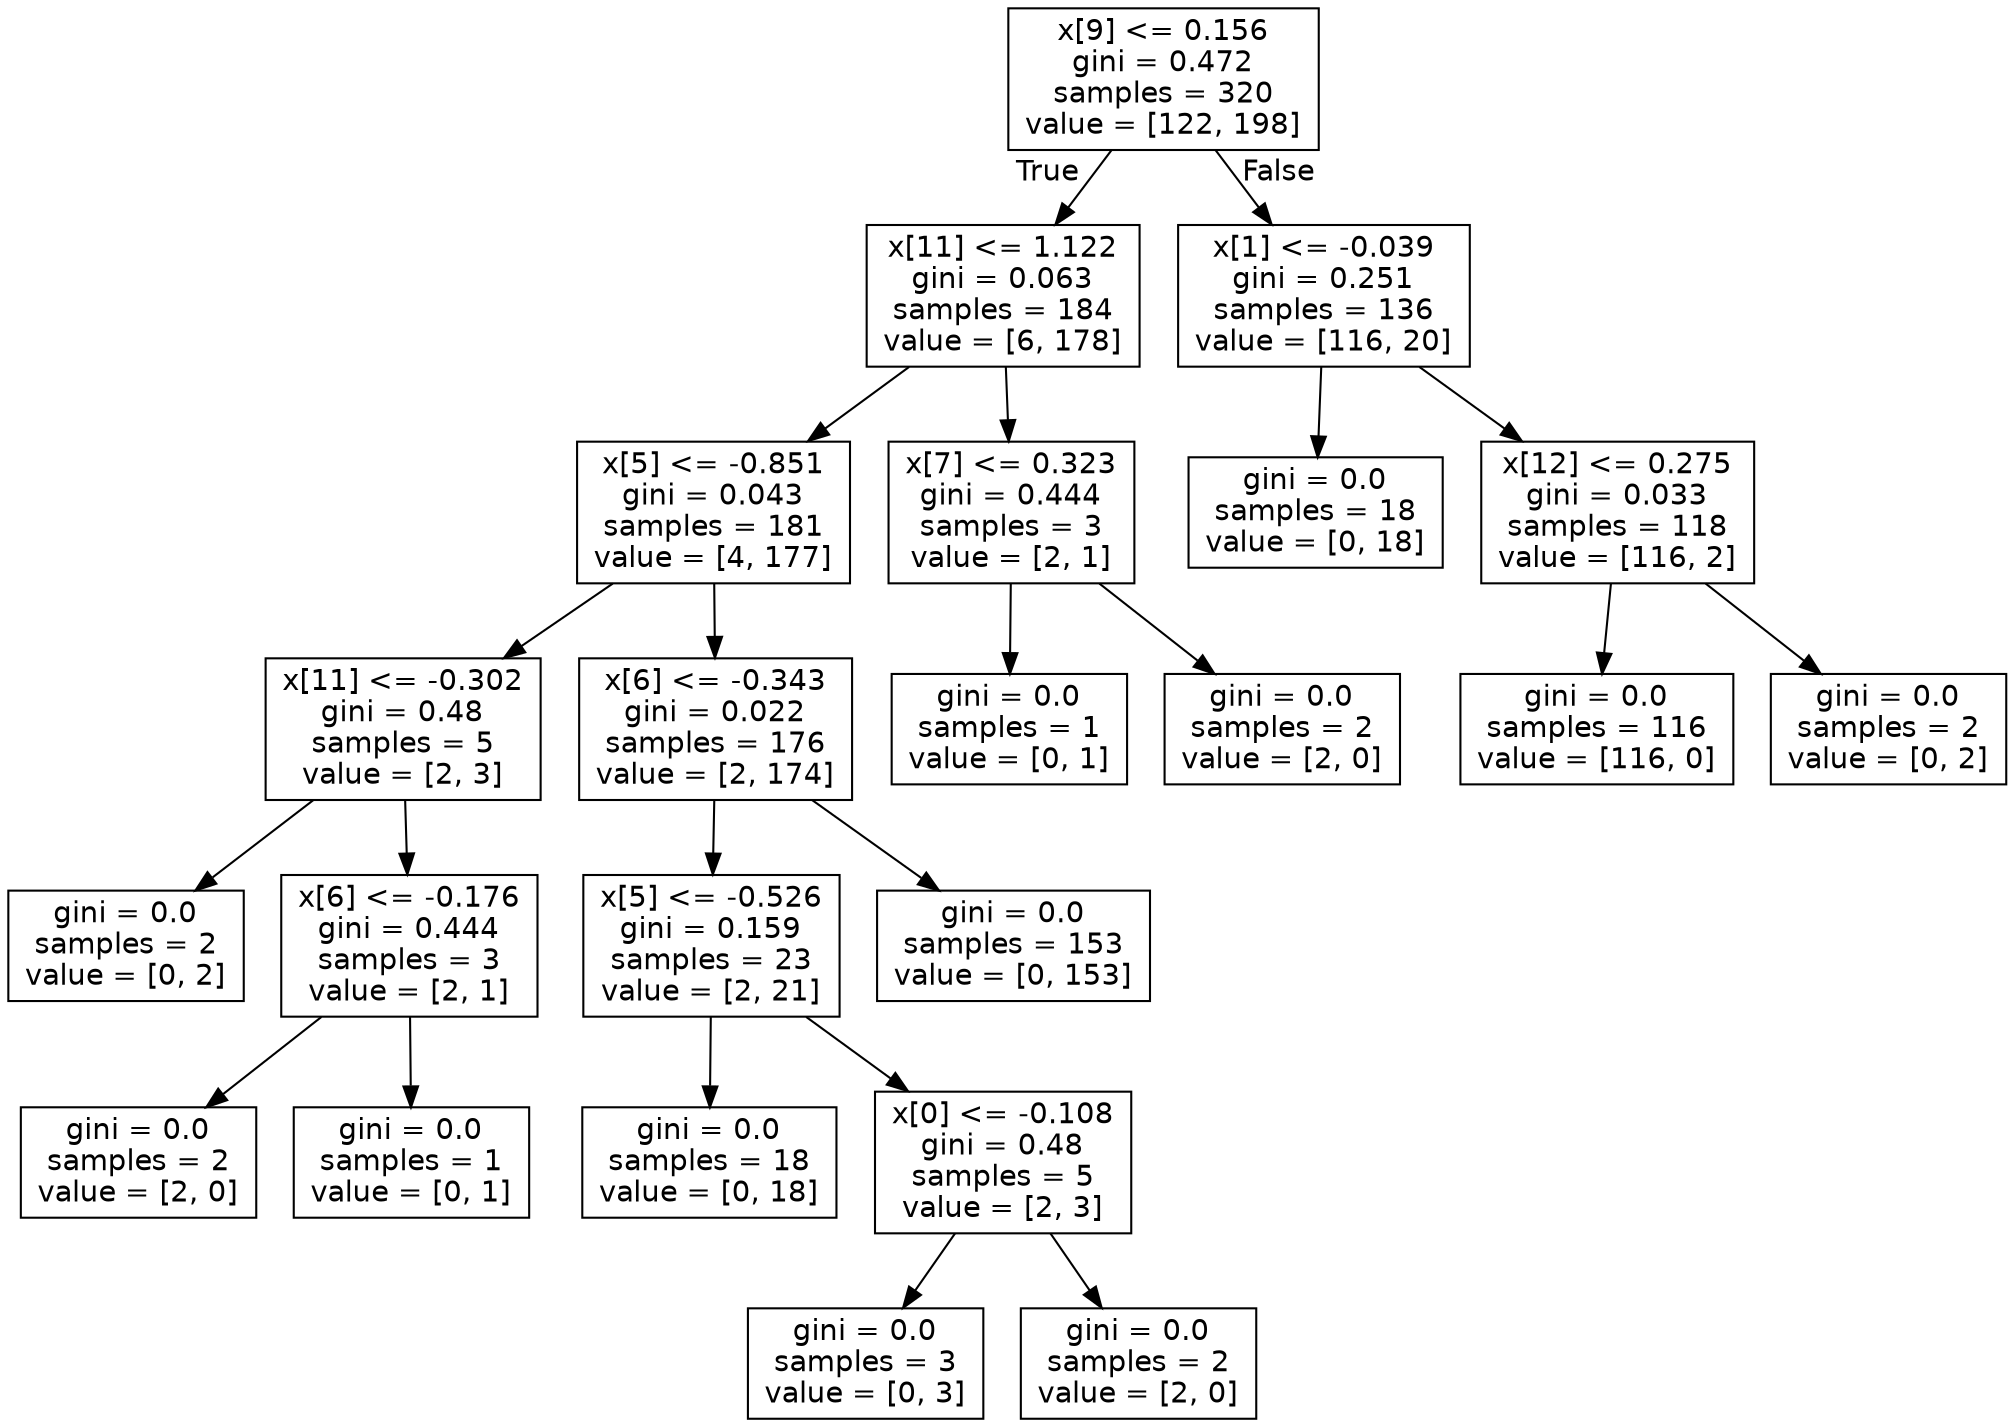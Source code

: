 digraph Tree {
node [shape=box, fontname="helvetica"] ;
edge [fontname="helvetica"] ;
0 [label="x[9] <= 0.156\ngini = 0.472\nsamples = 320\nvalue = [122, 198]"] ;
1 [label="x[11] <= 1.122\ngini = 0.063\nsamples = 184\nvalue = [6, 178]"] ;
0 -> 1 [labeldistance=2.5, labelangle=45, headlabel="True"] ;
2 [label="x[5] <= -0.851\ngini = 0.043\nsamples = 181\nvalue = [4, 177]"] ;
1 -> 2 ;
3 [label="x[11] <= -0.302\ngini = 0.48\nsamples = 5\nvalue = [2, 3]"] ;
2 -> 3 ;
4 [label="gini = 0.0\nsamples = 2\nvalue = [0, 2]"] ;
3 -> 4 ;
5 [label="x[6] <= -0.176\ngini = 0.444\nsamples = 3\nvalue = [2, 1]"] ;
3 -> 5 ;
6 [label="gini = 0.0\nsamples = 2\nvalue = [2, 0]"] ;
5 -> 6 ;
7 [label="gini = 0.0\nsamples = 1\nvalue = [0, 1]"] ;
5 -> 7 ;
8 [label="x[6] <= -0.343\ngini = 0.022\nsamples = 176\nvalue = [2, 174]"] ;
2 -> 8 ;
9 [label="x[5] <= -0.526\ngini = 0.159\nsamples = 23\nvalue = [2, 21]"] ;
8 -> 9 ;
10 [label="gini = 0.0\nsamples = 18\nvalue = [0, 18]"] ;
9 -> 10 ;
11 [label="x[0] <= -0.108\ngini = 0.48\nsamples = 5\nvalue = [2, 3]"] ;
9 -> 11 ;
12 [label="gini = 0.0\nsamples = 3\nvalue = [0, 3]"] ;
11 -> 12 ;
13 [label="gini = 0.0\nsamples = 2\nvalue = [2, 0]"] ;
11 -> 13 ;
14 [label="gini = 0.0\nsamples = 153\nvalue = [0, 153]"] ;
8 -> 14 ;
15 [label="x[7] <= 0.323\ngini = 0.444\nsamples = 3\nvalue = [2, 1]"] ;
1 -> 15 ;
16 [label="gini = 0.0\nsamples = 1\nvalue = [0, 1]"] ;
15 -> 16 ;
17 [label="gini = 0.0\nsamples = 2\nvalue = [2, 0]"] ;
15 -> 17 ;
18 [label="x[1] <= -0.039\ngini = 0.251\nsamples = 136\nvalue = [116, 20]"] ;
0 -> 18 [labeldistance=2.5, labelangle=-45, headlabel="False"] ;
19 [label="gini = 0.0\nsamples = 18\nvalue = [0, 18]"] ;
18 -> 19 ;
20 [label="x[12] <= 0.275\ngini = 0.033\nsamples = 118\nvalue = [116, 2]"] ;
18 -> 20 ;
21 [label="gini = 0.0\nsamples = 116\nvalue = [116, 0]"] ;
20 -> 21 ;
22 [label="gini = 0.0\nsamples = 2\nvalue = [0, 2]"] ;
20 -> 22 ;
}